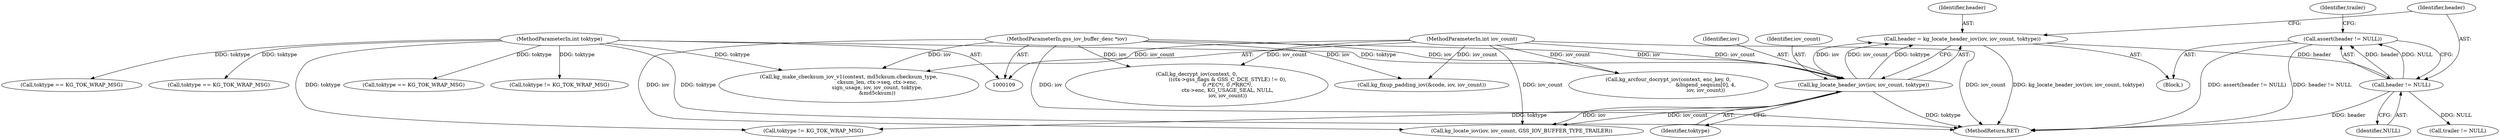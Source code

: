 digraph "0_krb5_e6ae703ae597d798e310368d52b8f38ee11c6a73_0@API" {
"1000168" [label="(Call,assert(header != NULL))"];
"1000169" [label="(Call,header != NULL)"];
"1000162" [label="(Call,header = kg_locate_header_iov(iov, iov_count, toktype))"];
"1000164" [label="(Call,kg_locate_header_iov(iov, iov_count, toktype))"];
"1000113" [label="(MethodParameterIn,gss_iov_buffer_desc *iov)"];
"1000114" [label="(MethodParameterIn,int iov_count)"];
"1000118" [label="(MethodParameterIn,int toktype)"];
"1000164" [label="(Call,kg_locate_header_iov(iov, iov_count, toktype))"];
"1000170" [label="(Identifier,header)"];
"1000165" [label="(Identifier,iov)"];
"1000498" [label="(Call,kg_arcfour_docrypt_iov(context, enc_key, 0,\n                                              &bigend_seqnum[0], 4,\n                                              iov, iov_count))"];
"1000180" [label="(Call,trailer != NULL)"];
"1000163" [label="(Identifier,header)"];
"1000173" [label="(Identifier,trailer)"];
"1000430" [label="(Call,toktype == KG_TOK_WRAP_MSG)"];
"1000516" [label="(Call,kg_decrypt_iov(context, 0,\n                                      ((ctx->gss_flags & GSS_C_DCE_STYLE) != 0),\n                                      0 /*EC*/, 0 /*RRC*/,\n                                      ctx->enc, KG_USAGE_SEAL, NULL,\n                                      iov, iov_count))"];
"1000300" [label="(Call,toktype == KG_TOK_WRAP_MSG)"];
"1000854" [label="(MethodReturn,RET)"];
"1000114" [label="(MethodParameterIn,int iov_count)"];
"1000762" [label="(Call,toktype == KG_TOK_WRAP_MSG)"];
"1000167" [label="(Identifier,toktype)"];
"1000119" [label="(Block,)"];
"1000775" [label="(Call,kg_fixup_padding_iov(&code, iov, iov_count))"];
"1000377" [label="(Call,toktype != KG_TOK_WRAP_MSG)"];
"1000162" [label="(Call,header = kg_locate_header_iov(iov, iov_count, toktype))"];
"1000113" [label="(MethodParameterIn,gss_iov_buffer_desc *iov)"];
"1000169" [label="(Call,header != NULL)"];
"1000285" [label="(Call,toktype != KG_TOK_WRAP_MSG)"];
"1000171" [label="(Identifier,NULL)"];
"1000168" [label="(Call,assert(header != NULL))"];
"1000166" [label="(Identifier,iov_count)"];
"1000118" [label="(MethodParameterIn,int toktype)"];
"1000174" [label="(Call,kg_locate_iov(iov, iov_count, GSS_IOV_BUFFER_TYPE_TRAILER))"];
"1000628" [label="(Call,kg_make_checksum_iov_v1(context, md5cksum.checksum_type,\n                                   cksum_len, ctx->seq, ctx->enc,\n                                   sign_usage, iov, iov_count, toktype,\n                                   &md5cksum))"];
"1000168" -> "1000119"  [label="AST: "];
"1000168" -> "1000169"  [label="CFG: "];
"1000169" -> "1000168"  [label="AST: "];
"1000173" -> "1000168"  [label="CFG: "];
"1000168" -> "1000854"  [label="DDG: assert(header != NULL)"];
"1000168" -> "1000854"  [label="DDG: header != NULL"];
"1000169" -> "1000168"  [label="DDG: header"];
"1000169" -> "1000168"  [label="DDG: NULL"];
"1000169" -> "1000171"  [label="CFG: "];
"1000170" -> "1000169"  [label="AST: "];
"1000171" -> "1000169"  [label="AST: "];
"1000169" -> "1000854"  [label="DDG: header"];
"1000162" -> "1000169"  [label="DDG: header"];
"1000169" -> "1000180"  [label="DDG: NULL"];
"1000162" -> "1000119"  [label="AST: "];
"1000162" -> "1000164"  [label="CFG: "];
"1000163" -> "1000162"  [label="AST: "];
"1000164" -> "1000162"  [label="AST: "];
"1000170" -> "1000162"  [label="CFG: "];
"1000162" -> "1000854"  [label="DDG: kg_locate_header_iov(iov, iov_count, toktype)"];
"1000164" -> "1000162"  [label="DDG: iov"];
"1000164" -> "1000162"  [label="DDG: iov_count"];
"1000164" -> "1000162"  [label="DDG: toktype"];
"1000164" -> "1000167"  [label="CFG: "];
"1000165" -> "1000164"  [label="AST: "];
"1000166" -> "1000164"  [label="AST: "];
"1000167" -> "1000164"  [label="AST: "];
"1000164" -> "1000854"  [label="DDG: toktype"];
"1000113" -> "1000164"  [label="DDG: iov"];
"1000114" -> "1000164"  [label="DDG: iov_count"];
"1000118" -> "1000164"  [label="DDG: toktype"];
"1000164" -> "1000174"  [label="DDG: iov"];
"1000164" -> "1000174"  [label="DDG: iov_count"];
"1000164" -> "1000285"  [label="DDG: toktype"];
"1000113" -> "1000109"  [label="AST: "];
"1000113" -> "1000854"  [label="DDG: iov"];
"1000113" -> "1000174"  [label="DDG: iov"];
"1000113" -> "1000498"  [label="DDG: iov"];
"1000113" -> "1000516"  [label="DDG: iov"];
"1000113" -> "1000628"  [label="DDG: iov"];
"1000113" -> "1000775"  [label="DDG: iov"];
"1000114" -> "1000109"  [label="AST: "];
"1000114" -> "1000854"  [label="DDG: iov_count"];
"1000114" -> "1000174"  [label="DDG: iov_count"];
"1000114" -> "1000498"  [label="DDG: iov_count"];
"1000114" -> "1000516"  [label="DDG: iov_count"];
"1000114" -> "1000628"  [label="DDG: iov_count"];
"1000114" -> "1000775"  [label="DDG: iov_count"];
"1000118" -> "1000109"  [label="AST: "];
"1000118" -> "1000854"  [label="DDG: toktype"];
"1000118" -> "1000285"  [label="DDG: toktype"];
"1000118" -> "1000300"  [label="DDG: toktype"];
"1000118" -> "1000377"  [label="DDG: toktype"];
"1000118" -> "1000430"  [label="DDG: toktype"];
"1000118" -> "1000628"  [label="DDG: toktype"];
"1000118" -> "1000762"  [label="DDG: toktype"];
}
